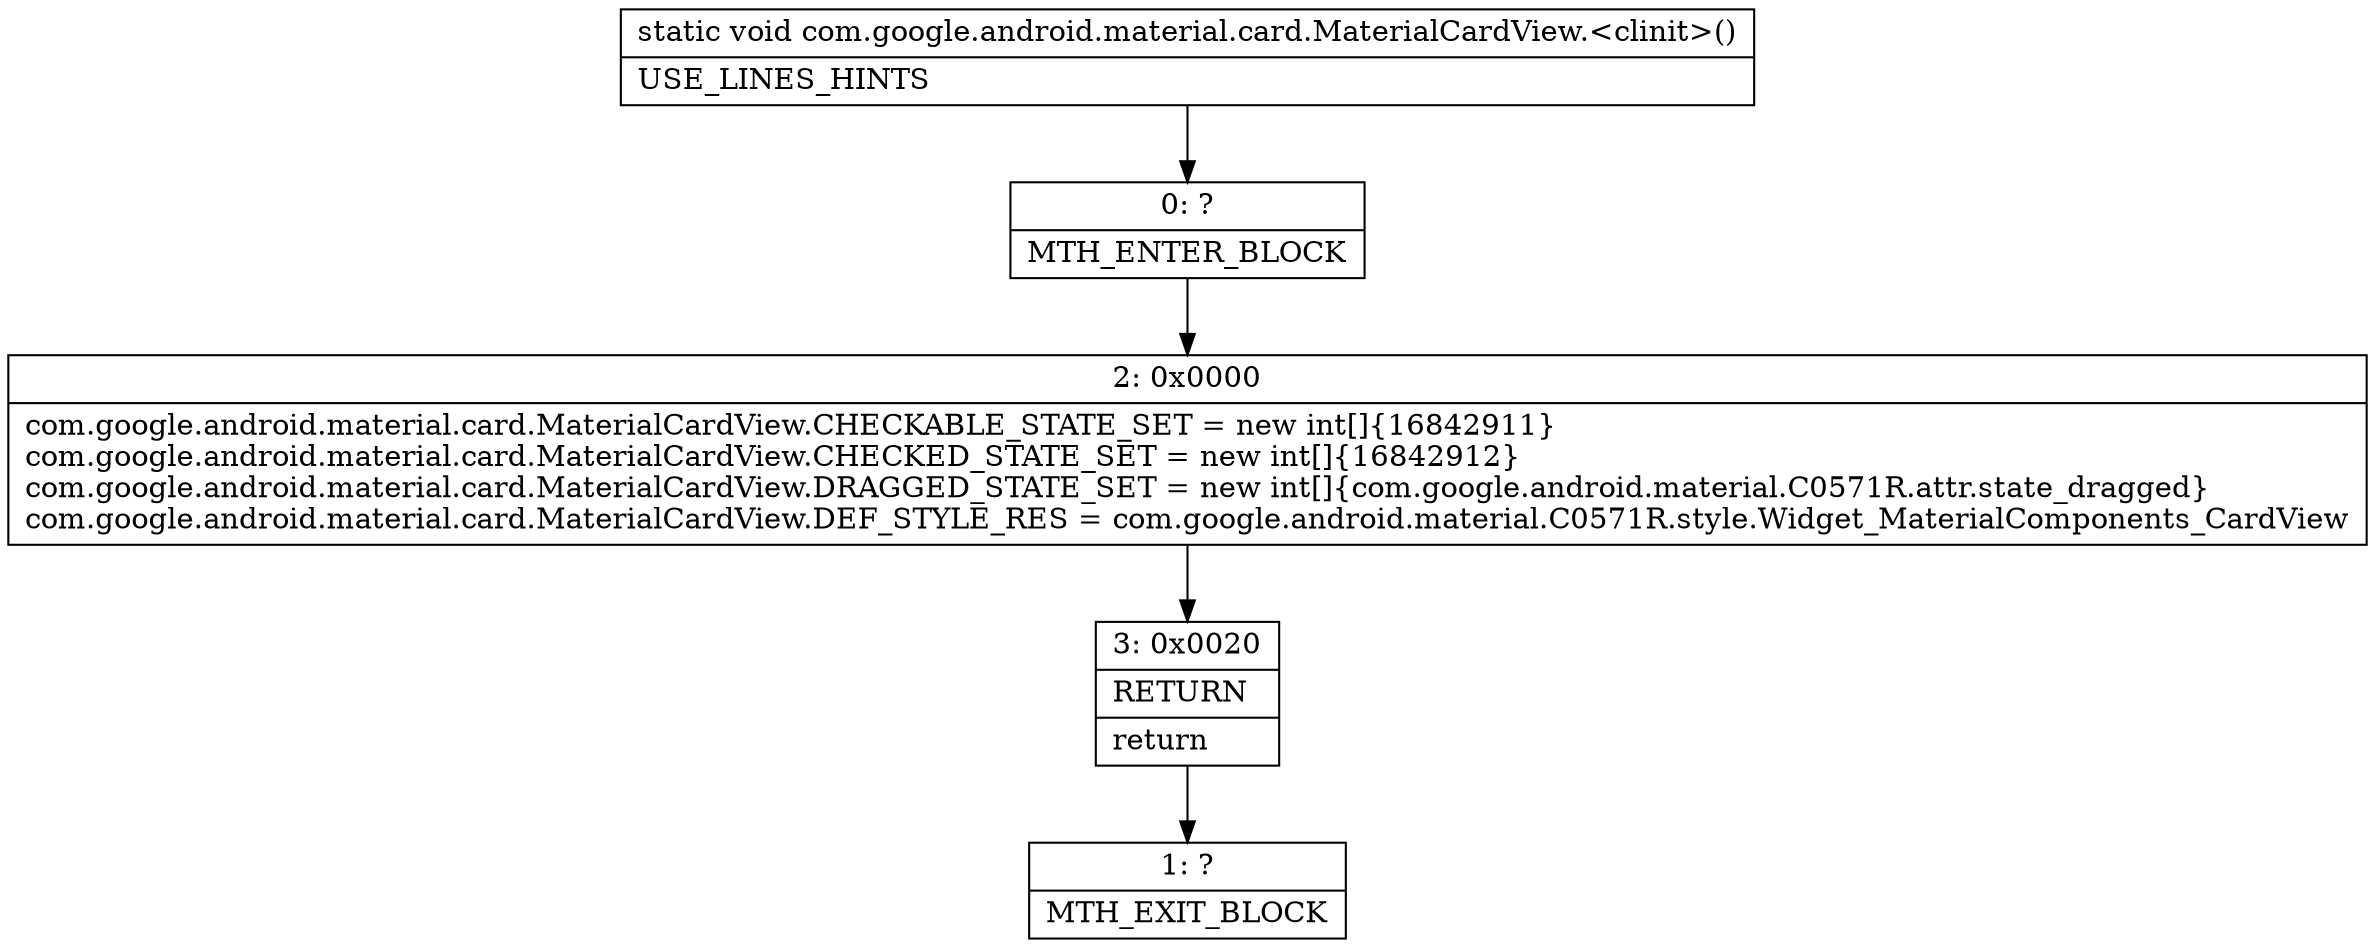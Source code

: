 digraph "CFG forcom.google.android.material.card.MaterialCardView.\<clinit\>()V" {
Node_0 [shape=record,label="{0\:\ ?|MTH_ENTER_BLOCK\l}"];
Node_2 [shape=record,label="{2\:\ 0x0000|com.google.android.material.card.MaterialCardView.CHECKABLE_STATE_SET = new int[]\{16842911\}\lcom.google.android.material.card.MaterialCardView.CHECKED_STATE_SET = new int[]\{16842912\}\lcom.google.android.material.card.MaterialCardView.DRAGGED_STATE_SET = new int[]\{com.google.android.material.C0571R.attr.state_dragged\}\lcom.google.android.material.card.MaterialCardView.DEF_STYLE_RES = com.google.android.material.C0571R.style.Widget_MaterialComponents_CardView\l}"];
Node_3 [shape=record,label="{3\:\ 0x0020|RETURN\l|return\l}"];
Node_1 [shape=record,label="{1\:\ ?|MTH_EXIT_BLOCK\l}"];
MethodNode[shape=record,label="{static void com.google.android.material.card.MaterialCardView.\<clinit\>()  | USE_LINES_HINTS\l}"];
MethodNode -> Node_0;Node_0 -> Node_2;
Node_2 -> Node_3;
Node_3 -> Node_1;
}

